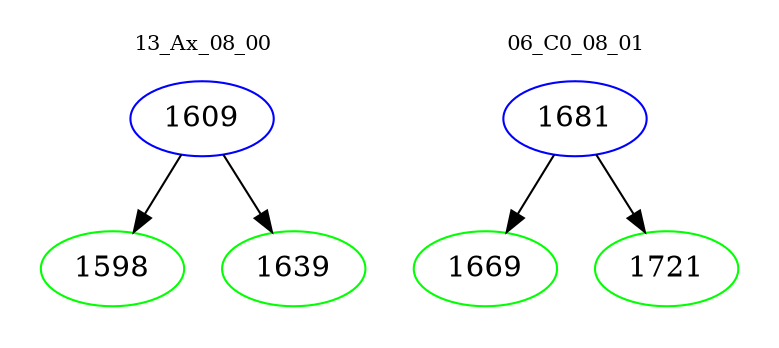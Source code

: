digraph{
subgraph cluster_0 {
color = white
label = "13_Ax_08_00";
fontsize=10;
T0_1609 [label="1609", color="blue"]
T0_1609 -> T0_1598 [color="black"]
T0_1598 [label="1598", color="green"]
T0_1609 -> T0_1639 [color="black"]
T0_1639 [label="1639", color="green"]
}
subgraph cluster_1 {
color = white
label = "06_C0_08_01";
fontsize=10;
T1_1681 [label="1681", color="blue"]
T1_1681 -> T1_1669 [color="black"]
T1_1669 [label="1669", color="green"]
T1_1681 -> T1_1721 [color="black"]
T1_1721 [label="1721", color="green"]
}
}

